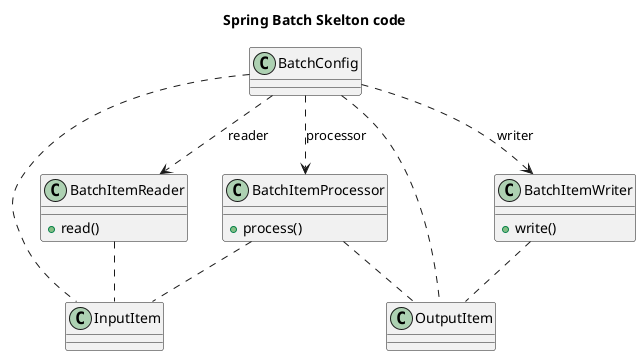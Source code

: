 @startuml
title "Spring Batch Skelton code"
class BatchConfig {

}
class BatchItemReader {
    +read()
}
class BatchItemProcessor {
    +process()
}
class BatchItemWriter {
    +write()
}

BatchConfig ..> BatchItemReader : reader
BatchConfig ..> BatchItemProcessor : processor
BatchConfig ..> BatchItemWriter : writer
BatchConfig .. InputItem
BatchConfig .. OutputItem
BatchItemReader .. InputItem
BatchItemProcessor .. InputItem
BatchItemProcessor .. OutputItem
BatchItemWriter .. OutputItem


@enduml
